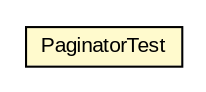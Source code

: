 #!/usr/local/bin/dot
#
# Class diagram 
# Generated by UMLGraph version R5_6 (http://www.umlgraph.org/)
#

digraph G {
	edge [fontname="arial",fontsize=10,labelfontname="arial",labelfontsize=10];
	node [fontname="arial",fontsize=10,shape=plaintext];
	nodesep=0.25;
	ranksep=0.5;
	// java_oo.pagination.PaginatorTest
	c20213 [label=<<table title="java_oo.pagination.PaginatorTest" border="0" cellborder="1" cellspacing="0" cellpadding="2" port="p" bgcolor="lemonChiffon" href="./PaginatorTest.html">
		<tr><td><table border="0" cellspacing="0" cellpadding="1">
<tr><td align="center" balign="center"> PaginatorTest </td></tr>
		</table></td></tr>
		</table>>, URL="./PaginatorTest.html", fontname="arial", fontcolor="black", fontsize=10.0];
}

